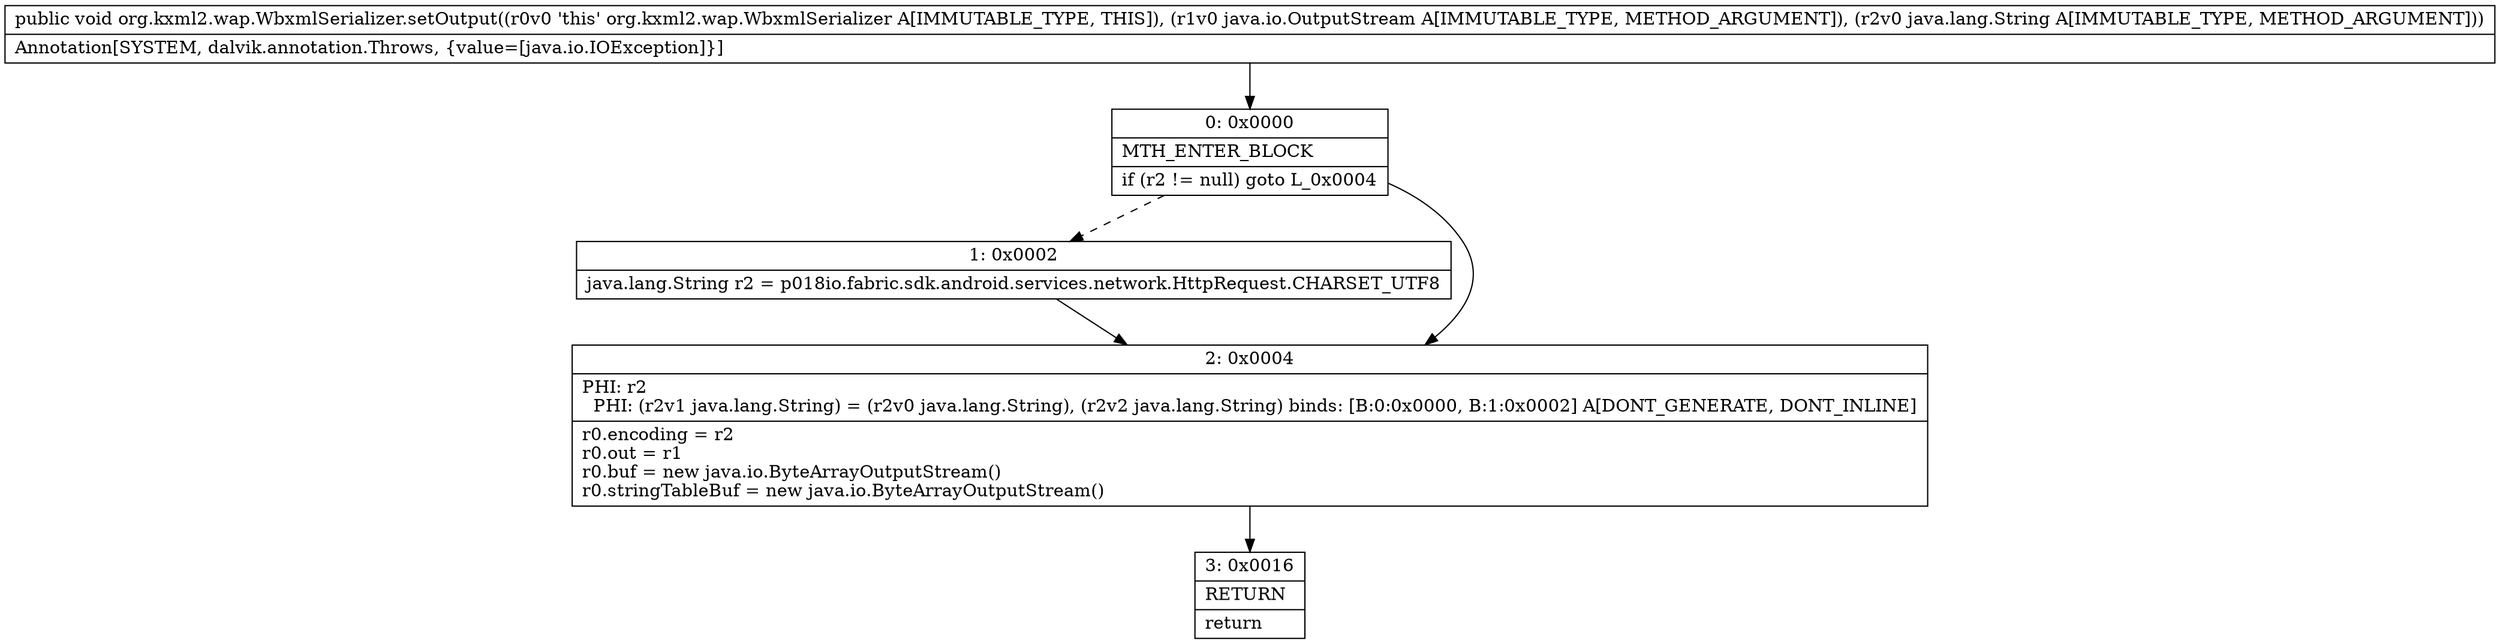 digraph "CFG fororg.kxml2.wap.WbxmlSerializer.setOutput(Ljava\/io\/OutputStream;Ljava\/lang\/String;)V" {
Node_0 [shape=record,label="{0\:\ 0x0000|MTH_ENTER_BLOCK\l|if (r2 != null) goto L_0x0004\l}"];
Node_1 [shape=record,label="{1\:\ 0x0002|java.lang.String r2 = p018io.fabric.sdk.android.services.network.HttpRequest.CHARSET_UTF8\l}"];
Node_2 [shape=record,label="{2\:\ 0x0004|PHI: r2 \l  PHI: (r2v1 java.lang.String) = (r2v0 java.lang.String), (r2v2 java.lang.String) binds: [B:0:0x0000, B:1:0x0002] A[DONT_GENERATE, DONT_INLINE]\l|r0.encoding = r2\lr0.out = r1\lr0.buf = new java.io.ByteArrayOutputStream()\lr0.stringTableBuf = new java.io.ByteArrayOutputStream()\l}"];
Node_3 [shape=record,label="{3\:\ 0x0016|RETURN\l|return\l}"];
MethodNode[shape=record,label="{public void org.kxml2.wap.WbxmlSerializer.setOutput((r0v0 'this' org.kxml2.wap.WbxmlSerializer A[IMMUTABLE_TYPE, THIS]), (r1v0 java.io.OutputStream A[IMMUTABLE_TYPE, METHOD_ARGUMENT]), (r2v0 java.lang.String A[IMMUTABLE_TYPE, METHOD_ARGUMENT]))  | Annotation[SYSTEM, dalvik.annotation.Throws, \{value=[java.io.IOException]\}]\l}"];
MethodNode -> Node_0;
Node_0 -> Node_1[style=dashed];
Node_0 -> Node_2;
Node_1 -> Node_2;
Node_2 -> Node_3;
}

